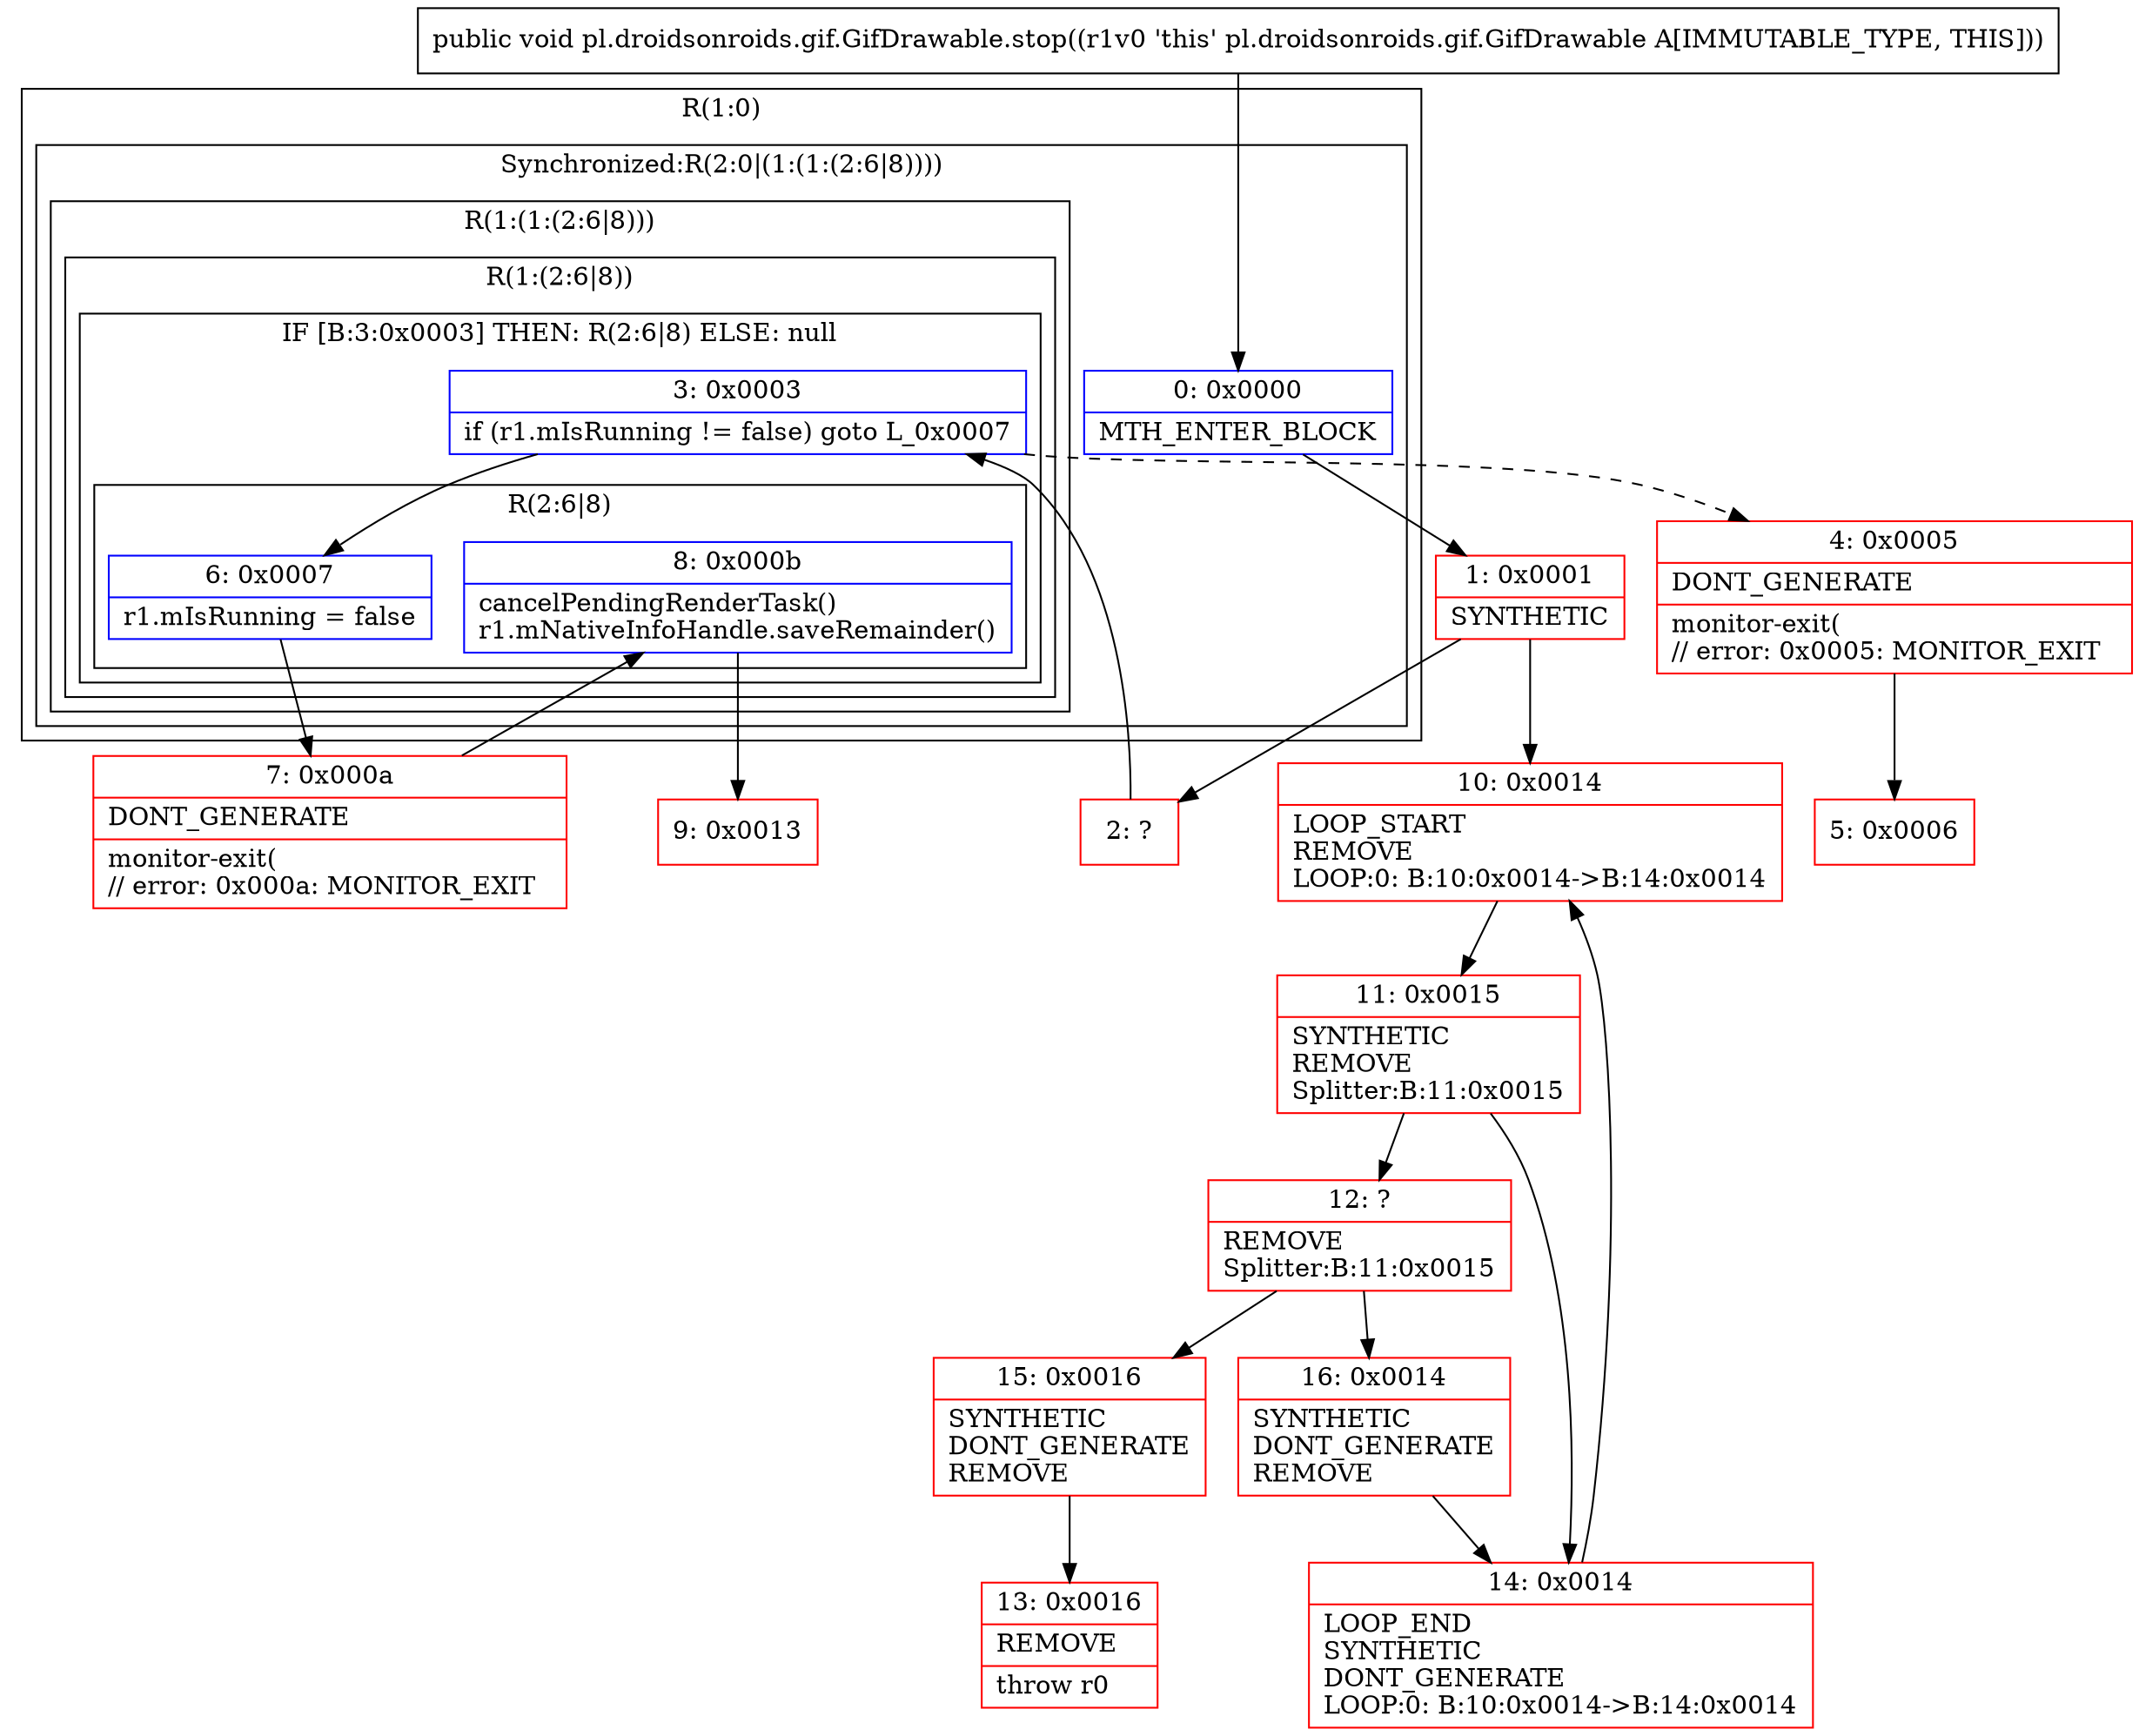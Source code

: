 digraph "CFG forpl.droidsonroids.gif.GifDrawable.stop()V" {
subgraph cluster_Region_1338879673 {
label = "R(1:0)";
node [shape=record,color=blue];
subgraph cluster_SynchronizedRegion_736448033 {
label = "Synchronized:R(2:0|(1:(1:(2:6|8))))";
node [shape=record,color=blue];
Node_0 [shape=record,label="{0\:\ 0x0000|MTH_ENTER_BLOCK\l}"];
subgraph cluster_Region_799431747 {
label = "R(1:(1:(2:6|8)))";
node [shape=record,color=blue];
subgraph cluster_Region_698636469 {
label = "R(1:(2:6|8))";
node [shape=record,color=blue];
subgraph cluster_IfRegion_197038942 {
label = "IF [B:3:0x0003] THEN: R(2:6|8) ELSE: null";
node [shape=record,color=blue];
Node_3 [shape=record,label="{3\:\ 0x0003|if (r1.mIsRunning != false) goto L_0x0007\l}"];
subgraph cluster_Region_178995278 {
label = "R(2:6|8)";
node [shape=record,color=blue];
Node_6 [shape=record,label="{6\:\ 0x0007|r1.mIsRunning = false\l}"];
Node_8 [shape=record,label="{8\:\ 0x000b|cancelPendingRenderTask()\lr1.mNativeInfoHandle.saveRemainder()\l}"];
}
}
}
}
}
}
Node_1 [shape=record,color=red,label="{1\:\ 0x0001|SYNTHETIC\l}"];
Node_2 [shape=record,color=red,label="{2\:\ ?}"];
Node_4 [shape=record,color=red,label="{4\:\ 0x0005|DONT_GENERATE\l|monitor\-exit(\l\/\/ error: 0x0005: MONITOR_EXIT  \l}"];
Node_5 [shape=record,color=red,label="{5\:\ 0x0006}"];
Node_7 [shape=record,color=red,label="{7\:\ 0x000a|DONT_GENERATE\l|monitor\-exit(\l\/\/ error: 0x000a: MONITOR_EXIT  \l}"];
Node_9 [shape=record,color=red,label="{9\:\ 0x0013}"];
Node_10 [shape=record,color=red,label="{10\:\ 0x0014|LOOP_START\lREMOVE\lLOOP:0: B:10:0x0014\-\>B:14:0x0014\l}"];
Node_11 [shape=record,color=red,label="{11\:\ 0x0015|SYNTHETIC\lREMOVE\lSplitter:B:11:0x0015\l}"];
Node_12 [shape=record,color=red,label="{12\:\ ?|REMOVE\lSplitter:B:11:0x0015\l}"];
Node_13 [shape=record,color=red,label="{13\:\ 0x0016|REMOVE\l|throw r0\l}"];
Node_14 [shape=record,color=red,label="{14\:\ 0x0014|LOOP_END\lSYNTHETIC\lDONT_GENERATE\lLOOP:0: B:10:0x0014\-\>B:14:0x0014\l}"];
Node_15 [shape=record,color=red,label="{15\:\ 0x0016|SYNTHETIC\lDONT_GENERATE\lREMOVE\l}"];
Node_16 [shape=record,color=red,label="{16\:\ 0x0014|SYNTHETIC\lDONT_GENERATE\lREMOVE\l}"];
MethodNode[shape=record,label="{public void pl.droidsonroids.gif.GifDrawable.stop((r1v0 'this' pl.droidsonroids.gif.GifDrawable A[IMMUTABLE_TYPE, THIS])) }"];
MethodNode -> Node_0;
Node_0 -> Node_1;
Node_3 -> Node_4[style=dashed];
Node_3 -> Node_6;
Node_6 -> Node_7;
Node_8 -> Node_9;
Node_1 -> Node_2;
Node_1 -> Node_10;
Node_2 -> Node_3;
Node_4 -> Node_5;
Node_7 -> Node_8;
Node_10 -> Node_11;
Node_11 -> Node_12;
Node_11 -> Node_14;
Node_12 -> Node_15;
Node_12 -> Node_16;
Node_14 -> Node_10;
Node_15 -> Node_13;
Node_16 -> Node_14;
}

